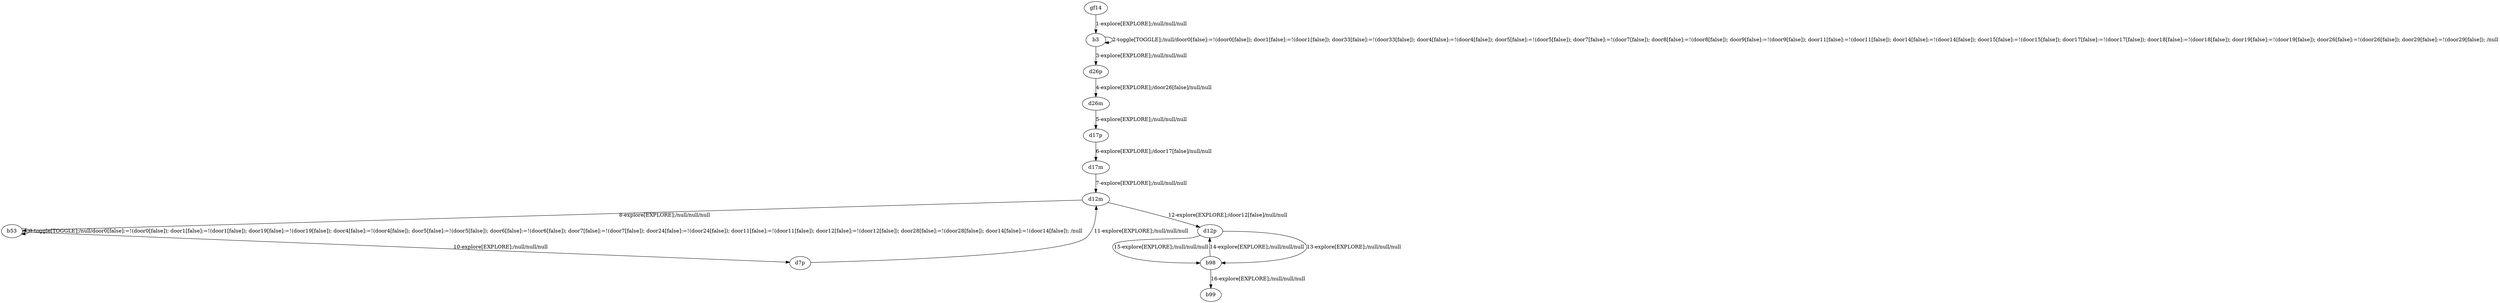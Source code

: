 # Total number of goals covered by this test: 3
# d12p --> b98
# b98 --> b99
# b98 --> d12p

digraph g {
"gf14" -> "b3" [label = "1-explore[EXPLORE];/null/null/null"];
"b3" -> "b3" [label = "2-toggle[TOGGLE];/null/door0[false]:=!(door0[false]); door1[false]:=!(door1[false]); door33[false]:=!(door33[false]); door4[false]:=!(door4[false]); door5[false]:=!(door5[false]); door7[false]:=!(door7[false]); door8[false]:=!(door8[false]); door9[false]:=!(door9[false]); door11[false]:=!(door11[false]); door14[false]:=!(door14[false]); door15[false]:=!(door15[false]); door17[false]:=!(door17[false]); door18[false]:=!(door18[false]); door19[false]:=!(door19[false]); door26[false]:=!(door26[false]); door29[false]:=!(door29[false]); /null"];
"b3" -> "d26p" [label = "3-explore[EXPLORE];/null/null/null"];
"d26p" -> "d26m" [label = "4-explore[EXPLORE];/door26[false]/null/null"];
"d26m" -> "d17p" [label = "5-explore[EXPLORE];/null/null/null"];
"d17p" -> "d17m" [label = "6-explore[EXPLORE];/door17[false]/null/null"];
"d17m" -> "d12m" [label = "7-explore[EXPLORE];/null/null/null"];
"d12m" -> "b53" [label = "8-explore[EXPLORE];/null/null/null"];
"b53" -> "b53" [label = "9-toggle[TOGGLE];/null/door0[false]:=!(door0[false]); door1[false]:=!(door1[false]); door19[false]:=!(door19[false]); door4[false]:=!(door4[false]); door5[false]:=!(door5[false]); door6[false]:=!(door6[false]); door7[false]:=!(door7[false]); door24[false]:=!(door24[false]); door11[false]:=!(door11[false]); door12[false]:=!(door12[false]); door28[false]:=!(door28[false]); door14[false]:=!(door14[false]); /null"];
"b53" -> "d7p" [label = "10-explore[EXPLORE];/null/null/null"];
"d7p" -> "d12m" [label = "11-explore[EXPLORE];/null/null/null"];
"d12m" -> "d12p" [label = "12-explore[EXPLORE];/door12[false]/null/null"];
"d12p" -> "b98" [label = "13-explore[EXPLORE];/null/null/null"];
"b98" -> "d12p" [label = "14-explore[EXPLORE];/null/null/null"];
"d12p" -> "b98" [label = "15-explore[EXPLORE];/null/null/null"];
"b98" -> "b99" [label = "16-explore[EXPLORE];/null/null/null"];
}